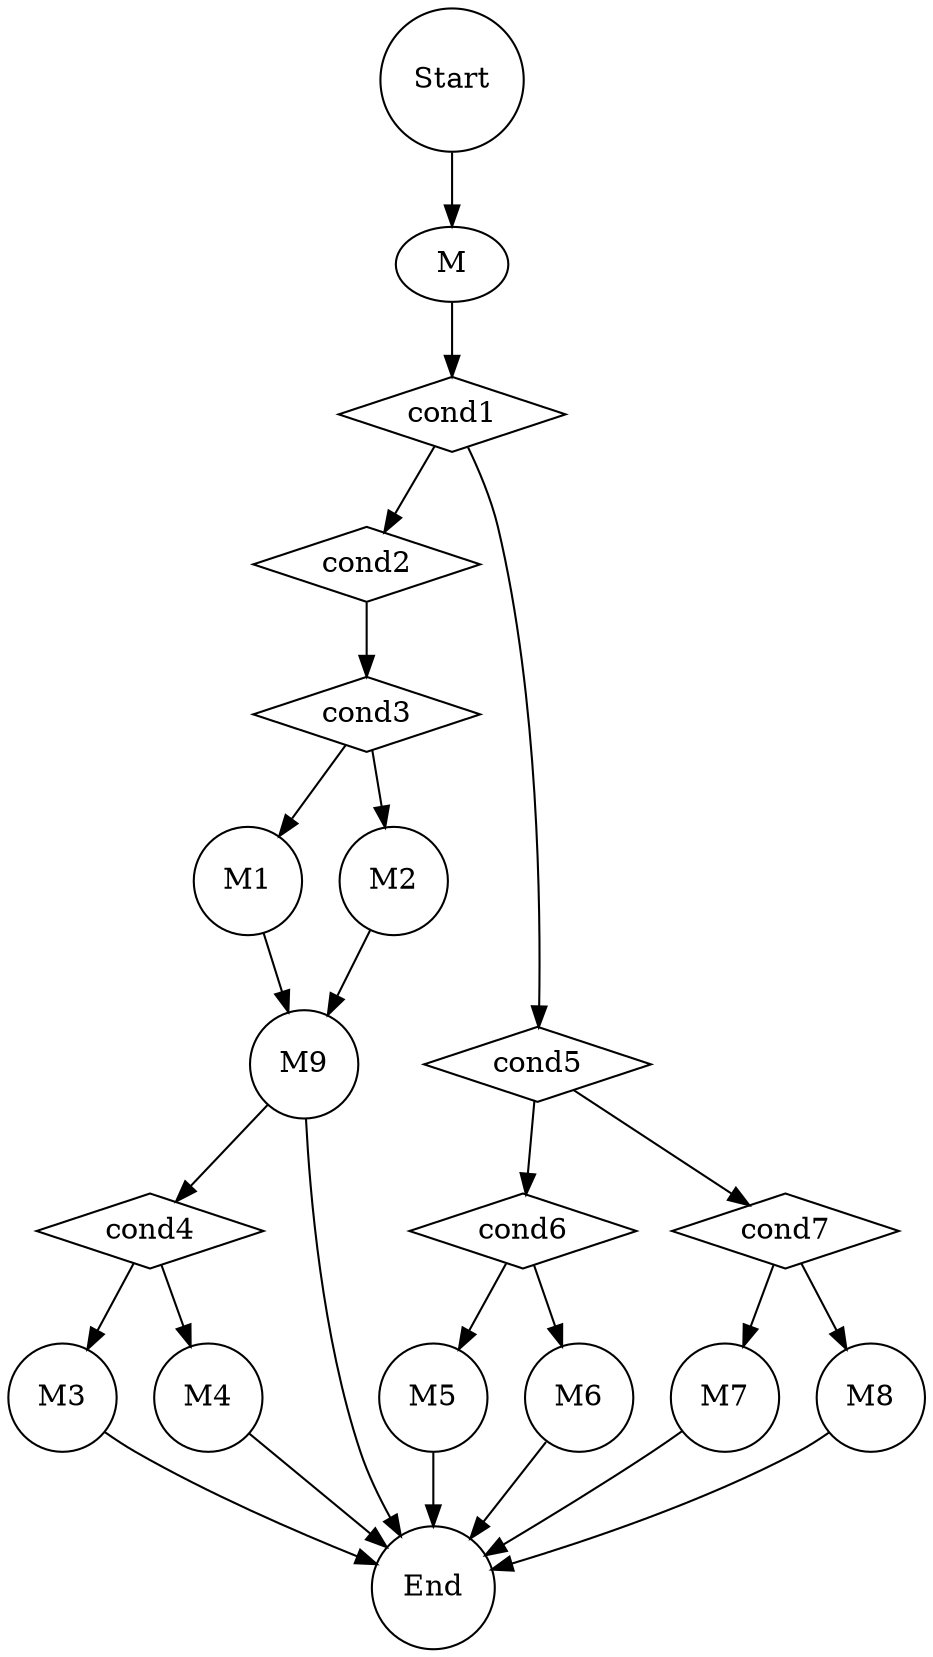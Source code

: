 strict digraph {
  Start [label=Start,shape=circle,type=EntryPoint]
  cond1 [label=cond1,shape=diamond,type=Condition]
  cond2 [label=cond2,shape=diamond,type=Condition]
  cond3 [label=cond3,shape=diamond,type=Condition]
  M1 [label=M1,shape=circle,type=FunctionCall]
  M2 [label=M2,shape=circle,type=FunctionCall]
  M9 [label=M9,shape=circle,type=FunctionCall]
  cond4 [label=cond4,shape=diamond,type=Condition]
  M3 [label=M3,shape=circle,type=FunctionCall]
  M4 [label=M4,shape=circle,type=FunctionCall]
  cond5 [label=cond5,shape=diamond,type=Condition]
  cond6 [label=cond6,shape=diamond,type=Condition]
  M5 [label=M5,shape=circle,type=FunctionCall]
  M6 [label=M6,shape=circle,type=FunctionCall]
  cond7 [label=cond7,shape=diamond,type=Condition]
  M7 [label=M7,shape=circle,type=FunctionCall]
  M8 [label=M8,shape=circle,type=FunctionCall]
  End [label=End,shape=circle,type=ExitPoint]
  M
  Start -> M [type=control]
  M -> cond1 [type=control]
  cond1 -> cond2 [type=control]
  cond2 -> cond3 [type=control]
  cond3 -> M1 [type=control]
  cond3 -> M2 [type=control]
  M2 -> M9 [type=control]
  M1 -> M9 [type=control]
  M9 -> cond4 [type=control]
  cond4 -> M3 [type=control]
  cond4 -> M4 [type=control]
  cond1 -> cond5 [type=control]
  cond5 -> cond6 [type=control]
  cond6 -> M5 [type=control]
  cond6 -> M6 [type=control]
  cond5 -> cond7 [type=control]
  cond7 -> M7 [type=control]
  cond7 -> M8 [type=control]
  M3 -> End [type=control]
  M4 -> End [type=control]
  M9 -> End [type=control]
  M5 -> End [type=control]
  M6 -> End [type=control]
  M7 -> End [type=control]
  M8 -> End [type=control]
}
